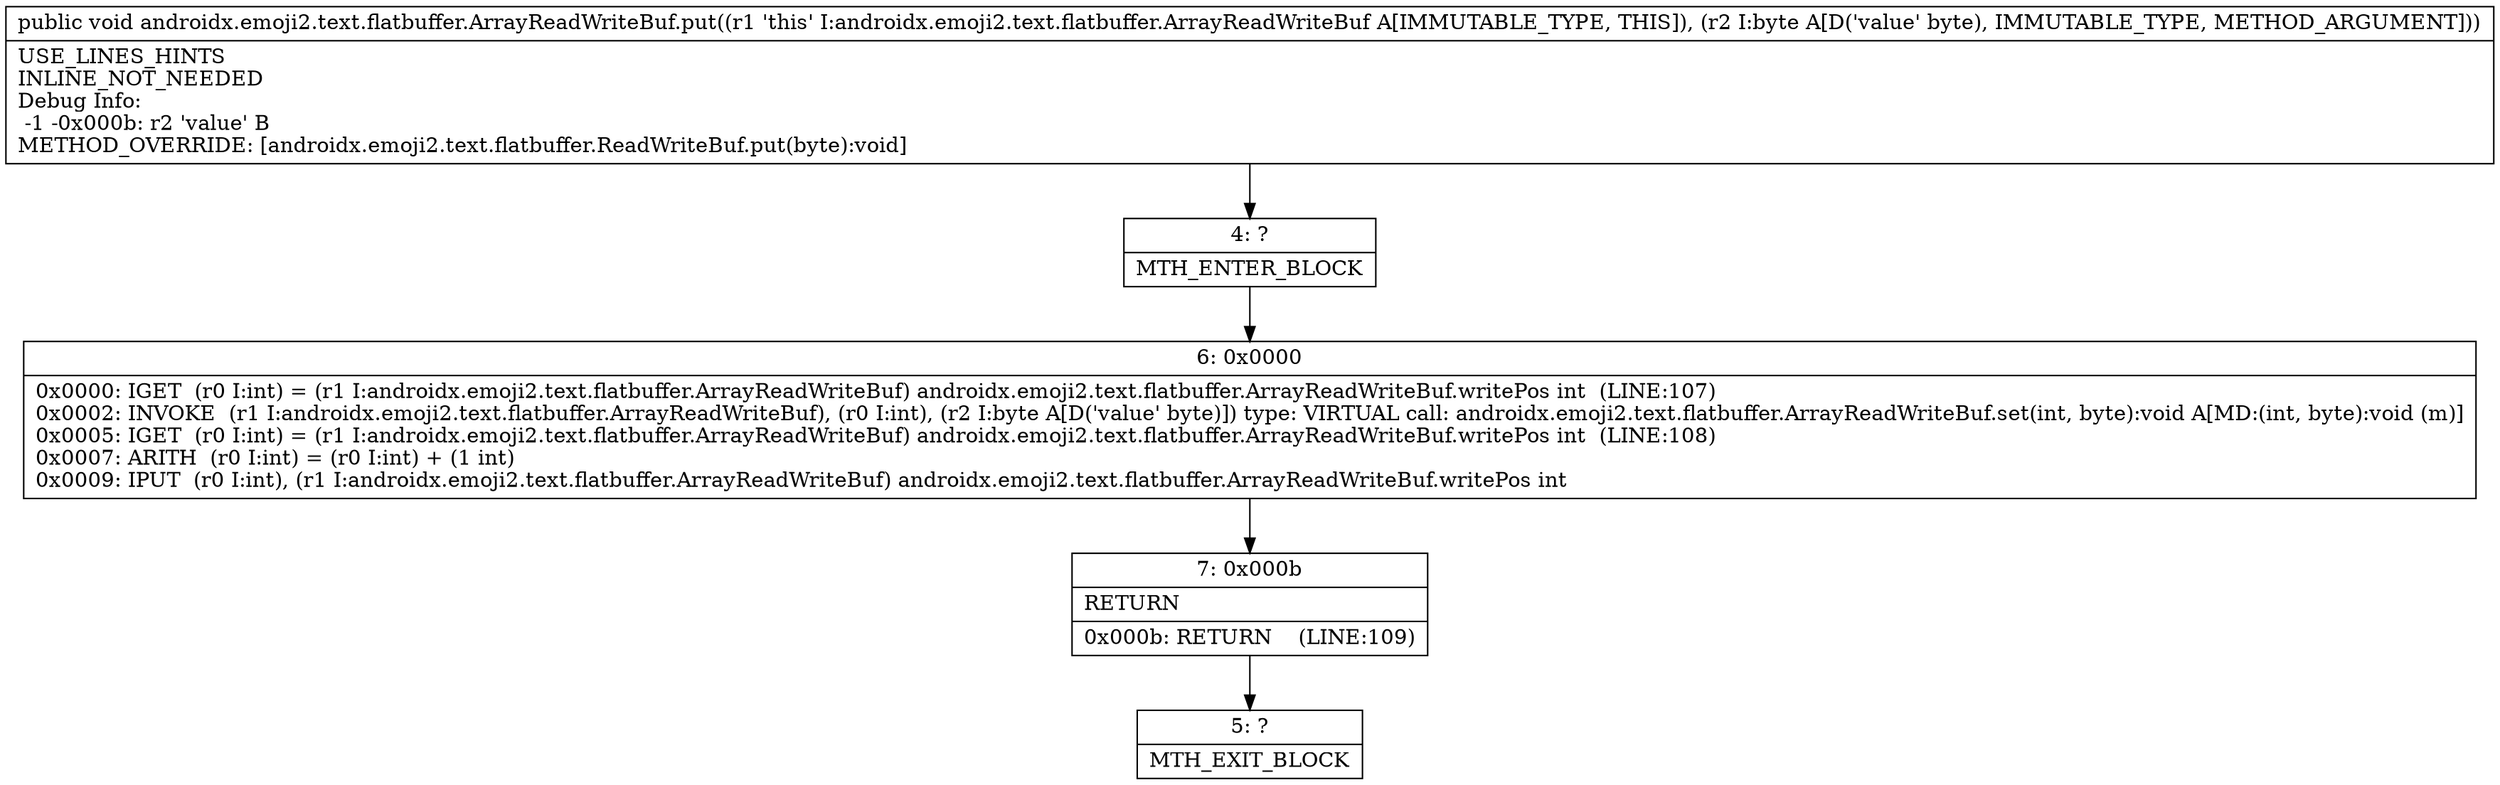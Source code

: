 digraph "CFG forandroidx.emoji2.text.flatbuffer.ArrayReadWriteBuf.put(B)V" {
Node_4 [shape=record,label="{4\:\ ?|MTH_ENTER_BLOCK\l}"];
Node_6 [shape=record,label="{6\:\ 0x0000|0x0000: IGET  (r0 I:int) = (r1 I:androidx.emoji2.text.flatbuffer.ArrayReadWriteBuf) androidx.emoji2.text.flatbuffer.ArrayReadWriteBuf.writePos int  (LINE:107)\l0x0002: INVOKE  (r1 I:androidx.emoji2.text.flatbuffer.ArrayReadWriteBuf), (r0 I:int), (r2 I:byte A[D('value' byte)]) type: VIRTUAL call: androidx.emoji2.text.flatbuffer.ArrayReadWriteBuf.set(int, byte):void A[MD:(int, byte):void (m)]\l0x0005: IGET  (r0 I:int) = (r1 I:androidx.emoji2.text.flatbuffer.ArrayReadWriteBuf) androidx.emoji2.text.flatbuffer.ArrayReadWriteBuf.writePos int  (LINE:108)\l0x0007: ARITH  (r0 I:int) = (r0 I:int) + (1 int) \l0x0009: IPUT  (r0 I:int), (r1 I:androidx.emoji2.text.flatbuffer.ArrayReadWriteBuf) androidx.emoji2.text.flatbuffer.ArrayReadWriteBuf.writePos int \l}"];
Node_7 [shape=record,label="{7\:\ 0x000b|RETURN\l|0x000b: RETURN    (LINE:109)\l}"];
Node_5 [shape=record,label="{5\:\ ?|MTH_EXIT_BLOCK\l}"];
MethodNode[shape=record,label="{public void androidx.emoji2.text.flatbuffer.ArrayReadWriteBuf.put((r1 'this' I:androidx.emoji2.text.flatbuffer.ArrayReadWriteBuf A[IMMUTABLE_TYPE, THIS]), (r2 I:byte A[D('value' byte), IMMUTABLE_TYPE, METHOD_ARGUMENT]))  | USE_LINES_HINTS\lINLINE_NOT_NEEDED\lDebug Info:\l  \-1 \-0x000b: r2 'value' B\lMETHOD_OVERRIDE: [androidx.emoji2.text.flatbuffer.ReadWriteBuf.put(byte):void]\l}"];
MethodNode -> Node_4;Node_4 -> Node_6;
Node_6 -> Node_7;
Node_7 -> Node_5;
}

